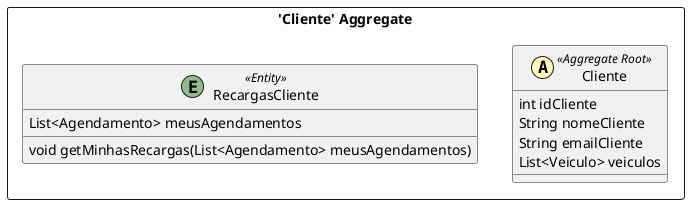 @startuml

skinparam componentStyle uml2

package "'Cliente' Aggregate" <<Rectangle>> {
	class Cliente <<(A,#fffab8) Aggregate Root>> {
		int idCliente
		String nomeCliente
		String emailCliente
		List<Veiculo> veiculos
	}
	class RecargasCliente <<(E,DarkSeaGreen) Entity>> {
		List<Agendamento> meusAgendamentos
		void getMinhasRecargas(List<Agendamento> meusAgendamentos)
	}
}


@enduml

